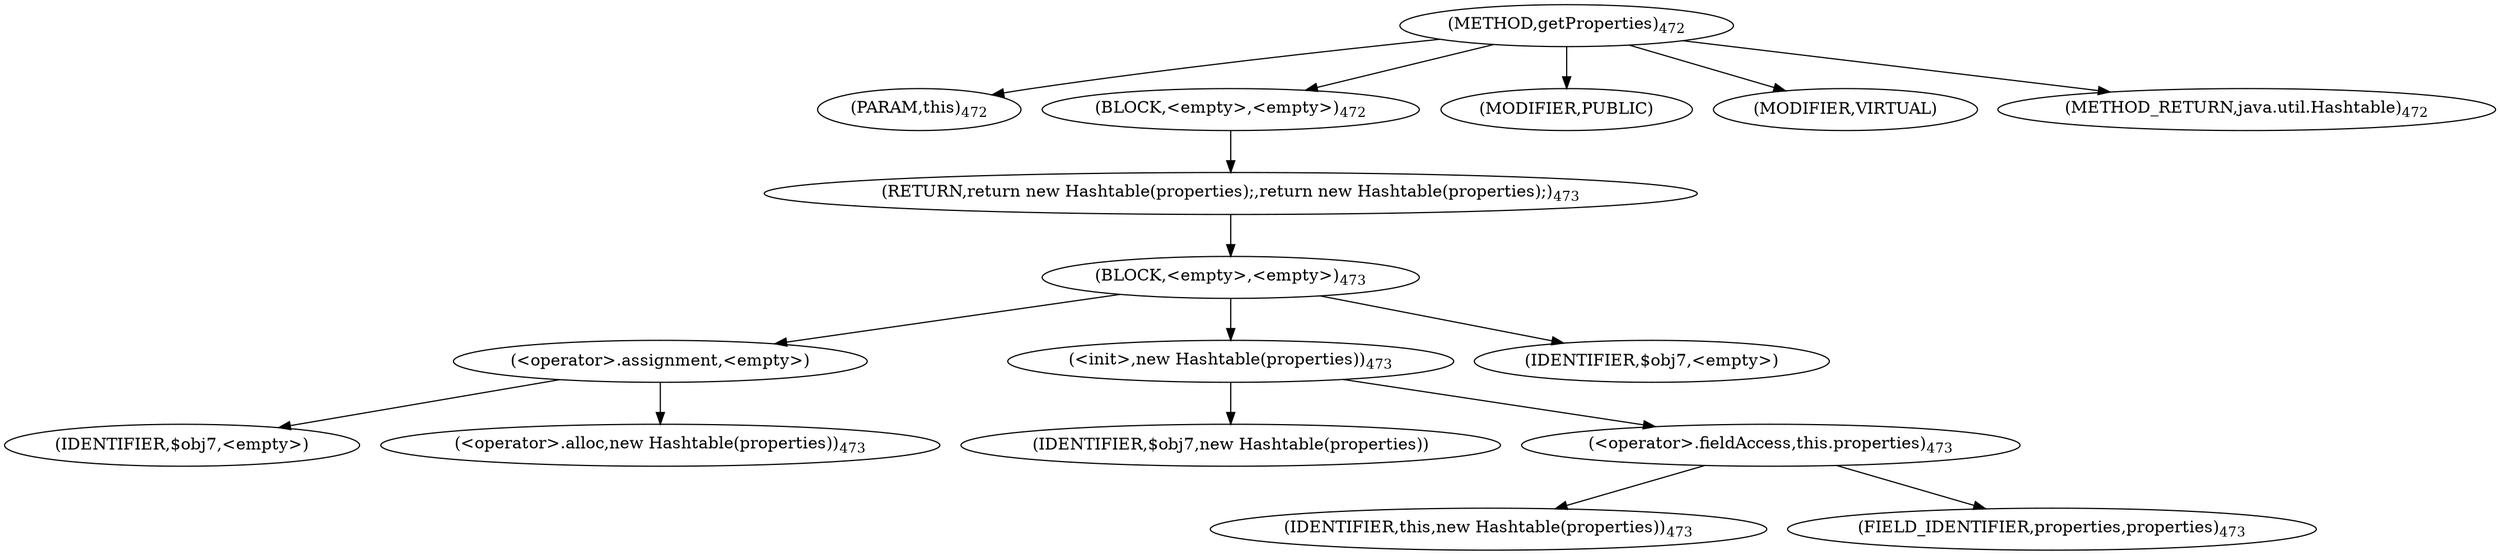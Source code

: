 digraph "getProperties" {  
"756" [label = <(METHOD,getProperties)<SUB>472</SUB>> ]
"757" [label = <(PARAM,this)<SUB>472</SUB>> ]
"758" [label = <(BLOCK,&lt;empty&gt;,&lt;empty&gt;)<SUB>472</SUB>> ]
"759" [label = <(RETURN,return new Hashtable(properties);,return new Hashtable(properties);)<SUB>473</SUB>> ]
"760" [label = <(BLOCK,&lt;empty&gt;,&lt;empty&gt;)<SUB>473</SUB>> ]
"761" [label = <(&lt;operator&gt;.assignment,&lt;empty&gt;)> ]
"762" [label = <(IDENTIFIER,$obj7,&lt;empty&gt;)> ]
"763" [label = <(&lt;operator&gt;.alloc,new Hashtable(properties))<SUB>473</SUB>> ]
"764" [label = <(&lt;init&gt;,new Hashtable(properties))<SUB>473</SUB>> ]
"765" [label = <(IDENTIFIER,$obj7,new Hashtable(properties))> ]
"766" [label = <(&lt;operator&gt;.fieldAccess,this.properties)<SUB>473</SUB>> ]
"767" [label = <(IDENTIFIER,this,new Hashtable(properties))<SUB>473</SUB>> ]
"768" [label = <(FIELD_IDENTIFIER,properties,properties)<SUB>473</SUB>> ]
"769" [label = <(IDENTIFIER,$obj7,&lt;empty&gt;)> ]
"770" [label = <(MODIFIER,PUBLIC)> ]
"771" [label = <(MODIFIER,VIRTUAL)> ]
"772" [label = <(METHOD_RETURN,java.util.Hashtable)<SUB>472</SUB>> ]
  "756" -> "757" 
  "756" -> "758" 
  "756" -> "770" 
  "756" -> "771" 
  "756" -> "772" 
  "758" -> "759" 
  "759" -> "760" 
  "760" -> "761" 
  "760" -> "764" 
  "760" -> "769" 
  "761" -> "762" 
  "761" -> "763" 
  "764" -> "765" 
  "764" -> "766" 
  "766" -> "767" 
  "766" -> "768" 
}
